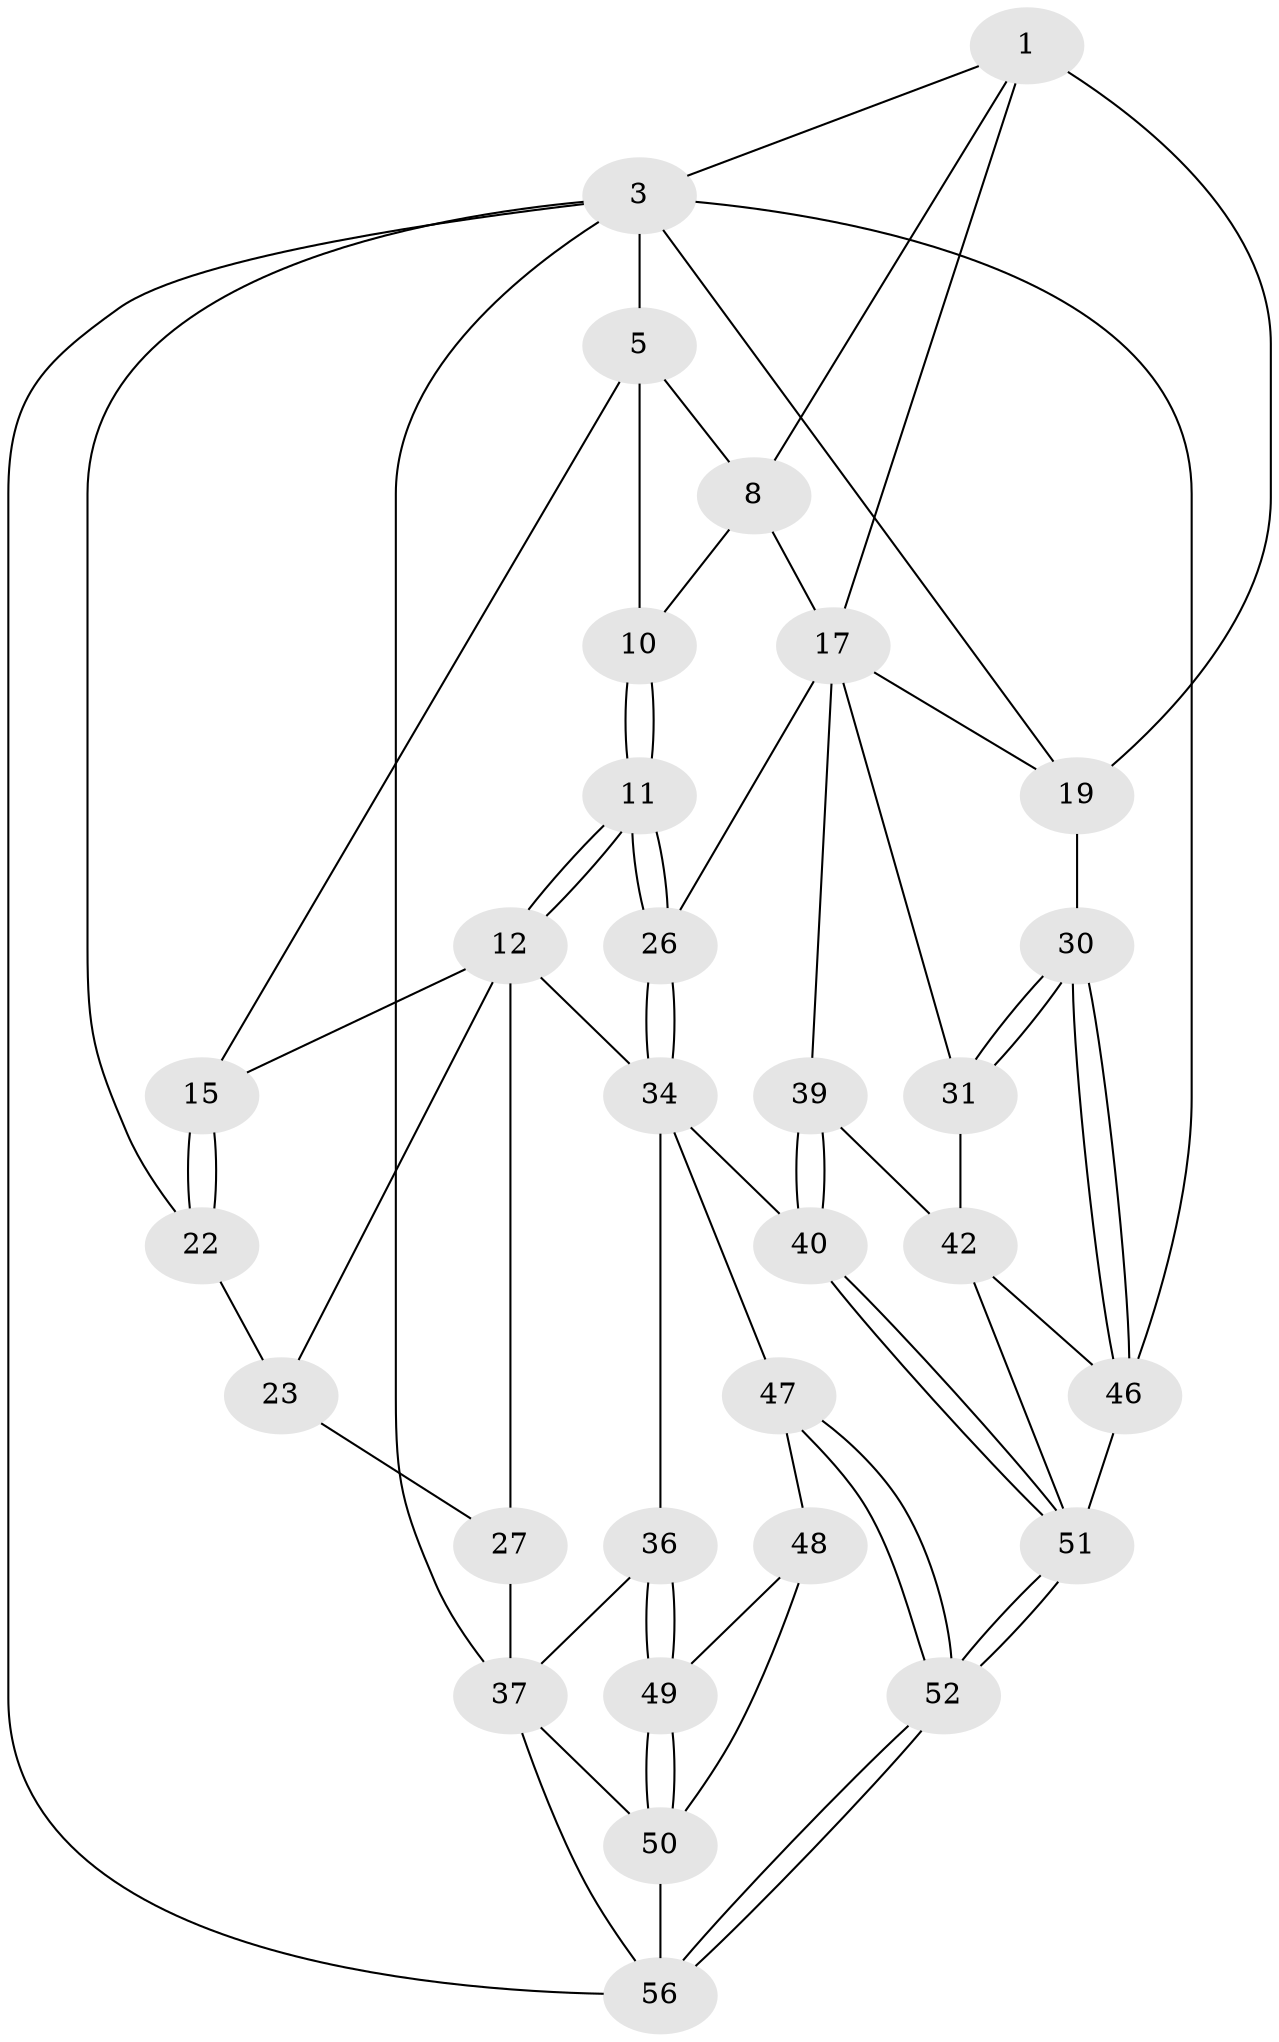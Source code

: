 // original degree distribution, {3: 0.03333333333333333, 6: 0.23333333333333334, 5: 0.4666666666666667, 4: 0.26666666666666666}
// Generated by graph-tools (version 1.1) at 2025/17/03/09/25 04:17:17]
// undirected, 30 vertices, 70 edges
graph export_dot {
graph [start="1"]
  node [color=gray90,style=filled];
  1 [pos="+0.8365313087754117+0",super="+2+7"];
  3 [pos="+1+0",super="+4+45"];
  5 [pos="+0.3620957412558306+0",super="+6"];
  8 [pos="+0.6908056823847935+0.03580249094507462",super="+18"];
  10 [pos="+0.5687386432463472+0.20783713428068096"];
  11 [pos="+0.5247212959523386+0.26313945430860347"];
  12 [pos="+0.44255363572313344+0.25917544130183356",super="+13+32"];
  15 [pos="+0.2935156424538143+0.06528105481096463"];
  17 [pos="+0.6822936396242736+0.18520909608315508",super="+21"];
  19 [pos="+0.828181393859751+0.10508732672202774",super="+20"];
  22 [pos="+0+0"];
  23 [pos="+0+0.2945131635485324"];
  26 [pos="+0.5895210037228902+0.38589417828613853"];
  27 [pos="+0.10249770242804458+0.32359250886457364",super="+28+33"];
  30 [pos="+1+0.601703375461176"];
  31 [pos="+0.9253451052013101+0.5522397648105141"];
  34 [pos="+0.49861406814042175+0.5364873380119459",super="+41+35"];
  36 [pos="+0.3079964439695933+0.5384527010249455"];
  37 [pos="+0.290075700609193+0.5229477054615903",super="+38"];
  39 [pos="+0.7020668256654048+0.5923119671931668"];
  40 [pos="+0.5807094373961885+0.6498326608258671"];
  42 [pos="+0.7927666695826191+0.6297166575953205",super="+53"];
  46 [pos="+1+0.6740411741062822",super="+55"];
  47 [pos="+0.41485373258263364+0.6772845925116974"];
  48 [pos="+0.32810905124801+0.6697698783897281"];
  49 [pos="+0.2773830607676833+0.6393487239426905"];
  50 [pos="+0.013310333693522459+0.8138822132096072",super="+57"];
  51 [pos="+0.5621307386696902+0.8146300074223087",super="+54"];
  52 [pos="+0.5603427319790129+0.8159719450711594"];
  56 [pos="+0.4698918323693499+0.9359635606504452",super="+60"];
  1 -- 3;
  1 -- 19 [weight=2];
  1 -- 8;
  1 -- 17;
  3 -- 5;
  3 -- 22;
  3 -- 19;
  3 -- 46 [weight=2];
  3 -- 37 [weight=2];
  3 -- 56;
  5 -- 15;
  5 -- 8;
  5 -- 10;
  8 -- 17;
  8 -- 10;
  10 -- 11;
  10 -- 11;
  11 -- 12;
  11 -- 12;
  11 -- 26;
  11 -- 26;
  12 -- 27 [weight=2];
  12 -- 15;
  12 -- 23;
  12 -- 34;
  15 -- 22;
  15 -- 22;
  17 -- 19;
  17 -- 39;
  17 -- 26;
  17 -- 31;
  19 -- 30;
  22 -- 23;
  23 -- 27;
  26 -- 34;
  26 -- 34;
  27 -- 37 [weight=2];
  30 -- 31;
  30 -- 31;
  30 -- 46;
  30 -- 46;
  31 -- 42;
  34 -- 40;
  34 -- 47;
  34 -- 36;
  36 -- 37;
  36 -- 49;
  36 -- 49;
  37 -- 50;
  37 -- 56;
  39 -- 40;
  39 -- 40;
  39 -- 42;
  40 -- 51;
  40 -- 51;
  42 -- 51;
  42 -- 46;
  46 -- 51;
  47 -- 48;
  47 -- 52;
  47 -- 52;
  48 -- 49;
  48 -- 50;
  49 -- 50;
  49 -- 50;
  50 -- 56;
  51 -- 52;
  51 -- 52;
  52 -- 56;
  52 -- 56;
}
